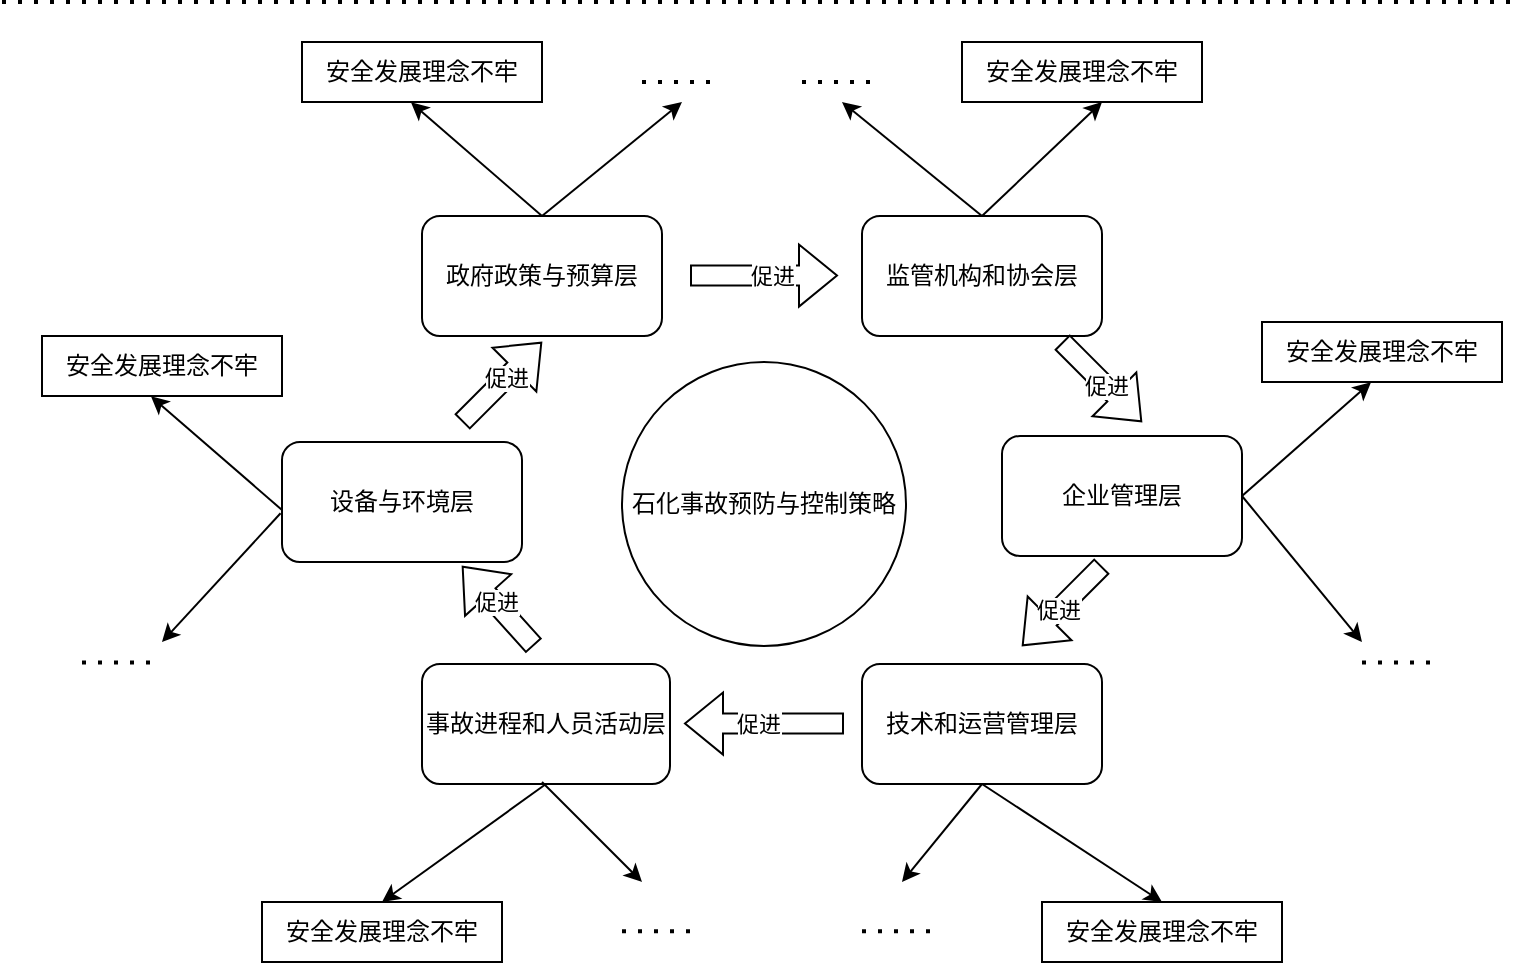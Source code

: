 <mxfile version="23.0.2" type="github">
  <diagram name="第 1 页" id="eRkECIUERSuDg0kpVoh2">
    <mxGraphModel dx="1562" dy="818" grid="1" gridSize="10" guides="1" tooltips="1" connect="1" arrows="1" fold="1" page="1" pageScale="1" pageWidth="827" pageHeight="1169" math="0" shadow="0">
      <root>
        <mxCell id="0" />
        <mxCell id="1" parent="0" />
        <mxCell id="d_Nnq1o87KY86yOEaXaV-1" value="石化事故预防与控制策略" style="ellipse;whiteSpace=wrap;html=1;aspect=fixed;" parent="1" vertex="1">
          <mxGeometry x="350" y="260" width="142" height="142" as="geometry" />
        </mxCell>
        <mxCell id="d_Nnq1o87KY86yOEaXaV-8" value="" style="shape=flexArrow;endArrow=block;html=1;rounded=0;strokeWidth=1;targetPerimeterSpacing=0;" parent="1" edge="1">
          <mxGeometry width="50" height="50" relative="1" as="geometry">
            <mxPoint x="384" y="216.76" as="sourcePoint" />
            <mxPoint x="458" y="216.76" as="targetPoint" />
            <Array as="points" />
          </mxGeometry>
        </mxCell>
        <mxCell id="d_Nnq1o87KY86yOEaXaV-9" value="促进" style="edgeLabel;html=1;align=center;verticalAlign=middle;resizable=0;points=[];" parent="d_Nnq1o87KY86yOEaXaV-8" vertex="1" connectable="0">
          <mxGeometry x="0.092" relative="1" as="geometry">
            <mxPoint as="offset" />
          </mxGeometry>
        </mxCell>
        <mxCell id="d_Nnq1o87KY86yOEaXaV-14" value="" style="shape=flexArrow;endArrow=block;html=1;rounded=0;strokeWidth=1;targetPerimeterSpacing=0;" parent="1" edge="1">
          <mxGeometry width="50" height="50" relative="1" as="geometry">
            <mxPoint x="461" y="440.76" as="sourcePoint" />
            <mxPoint x="381" y="440.76" as="targetPoint" />
            <Array as="points" />
          </mxGeometry>
        </mxCell>
        <mxCell id="d_Nnq1o87KY86yOEaXaV-15" value="促进" style="edgeLabel;html=1;align=center;verticalAlign=middle;resizable=0;points=[];" parent="d_Nnq1o87KY86yOEaXaV-14" vertex="1" connectable="0">
          <mxGeometry x="0.092" relative="1" as="geometry">
            <mxPoint as="offset" />
          </mxGeometry>
        </mxCell>
        <mxCell id="d_Nnq1o87KY86yOEaXaV-16" value="" style="shape=flexArrow;endArrow=block;html=1;rounded=0;strokeWidth=1;targetPerimeterSpacing=0;" parent="1" edge="1">
          <mxGeometry width="50" height="50" relative="1" as="geometry">
            <mxPoint x="306" y="402" as="sourcePoint" />
            <mxPoint x="270" y="362" as="targetPoint" />
            <Array as="points" />
          </mxGeometry>
        </mxCell>
        <mxCell id="d_Nnq1o87KY86yOEaXaV-17" value="促进" style="edgeLabel;html=1;align=center;verticalAlign=middle;resizable=0;points=[];" parent="d_Nnq1o87KY86yOEaXaV-16" vertex="1" connectable="0">
          <mxGeometry x="0.092" relative="1" as="geometry">
            <mxPoint as="offset" />
          </mxGeometry>
        </mxCell>
        <mxCell id="d_Nnq1o87KY86yOEaXaV-18" value="" style="shape=flexArrow;endArrow=block;html=1;rounded=0;strokeWidth=1;targetPerimeterSpacing=0;" parent="1" edge="1">
          <mxGeometry width="50" height="50" relative="1" as="geometry">
            <mxPoint x="270" y="290" as="sourcePoint" />
            <mxPoint x="310" y="250" as="targetPoint" />
            <Array as="points" />
          </mxGeometry>
        </mxCell>
        <mxCell id="d_Nnq1o87KY86yOEaXaV-19" value="促进" style="edgeLabel;html=1;align=center;verticalAlign=middle;resizable=0;points=[];" parent="d_Nnq1o87KY86yOEaXaV-18" vertex="1" connectable="0">
          <mxGeometry x="0.092" relative="1" as="geometry">
            <mxPoint as="offset" />
          </mxGeometry>
        </mxCell>
        <mxCell id="d_Nnq1o87KY86yOEaXaV-5" value="设备与环境层" style="rounded=1;whiteSpace=wrap;html=1;" parent="1" vertex="1">
          <mxGeometry x="180" y="300" width="120" height="60" as="geometry" />
        </mxCell>
        <mxCell id="d_Nnq1o87KY86yOEaXaV-6" value="企业管理层" style="rounded=1;whiteSpace=wrap;html=1;" parent="1" vertex="1">
          <mxGeometry x="540" y="297" width="120" height="60" as="geometry" />
        </mxCell>
        <mxCell id="d_Nnq1o87KY86yOEaXaV-2" value="政府政策与预算层" style="rounded=1;whiteSpace=wrap;html=1;" parent="1" vertex="1">
          <mxGeometry x="250" y="187" width="120" height="60" as="geometry" />
        </mxCell>
        <mxCell id="d_Nnq1o87KY86yOEaXaV-3" value="技术和运营管理层" style="rounded=1;whiteSpace=wrap;html=1;" parent="1" vertex="1">
          <mxGeometry x="470" y="411" width="120" height="60" as="geometry" />
        </mxCell>
        <mxCell id="d_Nnq1o87KY86yOEaXaV-4" value="事故进程和人员活动层" style="rounded=1;whiteSpace=wrap;html=1;" parent="1" vertex="1">
          <mxGeometry x="250" y="411" width="124" height="60" as="geometry" />
        </mxCell>
        <mxCell id="d_Nnq1o87KY86yOEaXaV-7" value="监管机构和协会层" style="rounded=1;whiteSpace=wrap;html=1;" parent="1" vertex="1">
          <mxGeometry x="470" y="187" width="120" height="60" as="geometry" />
        </mxCell>
        <mxCell id="d_Nnq1o87KY86yOEaXaV-20" value="" style="shape=flexArrow;endArrow=block;html=1;rounded=0;strokeWidth=1;targetPerimeterSpacing=0;" parent="1" edge="1">
          <mxGeometry width="50" height="50" relative="1" as="geometry">
            <mxPoint x="570" y="250" as="sourcePoint" />
            <mxPoint x="610" y="290" as="targetPoint" />
            <Array as="points" />
          </mxGeometry>
        </mxCell>
        <mxCell id="d_Nnq1o87KY86yOEaXaV-21" value="促进" style="edgeLabel;html=1;align=center;verticalAlign=middle;resizable=0;points=[];" parent="d_Nnq1o87KY86yOEaXaV-20" vertex="1" connectable="0">
          <mxGeometry x="0.092" relative="1" as="geometry">
            <mxPoint as="offset" />
          </mxGeometry>
        </mxCell>
        <mxCell id="d_Nnq1o87KY86yOEaXaV-22" value="" style="shape=flexArrow;endArrow=block;html=1;rounded=0;strokeWidth=1;targetPerimeterSpacing=0;" parent="1" edge="1">
          <mxGeometry width="50" height="50" relative="1" as="geometry">
            <mxPoint x="590" y="362" as="sourcePoint" />
            <mxPoint x="550" y="402" as="targetPoint" />
            <Array as="points" />
          </mxGeometry>
        </mxCell>
        <mxCell id="d_Nnq1o87KY86yOEaXaV-23" value="促进" style="edgeLabel;html=1;align=center;verticalAlign=middle;resizable=0;points=[];" parent="d_Nnq1o87KY86yOEaXaV-22" vertex="1" connectable="0">
          <mxGeometry x="0.092" relative="1" as="geometry">
            <mxPoint as="offset" />
          </mxGeometry>
        </mxCell>
        <mxCell id="d_Nnq1o87KY86yOEaXaV-25" value="安全发展理念不牢" style="rounded=0;whiteSpace=wrap;html=1;" parent="1" vertex="1">
          <mxGeometry x="190" y="100" width="120" height="30" as="geometry" />
        </mxCell>
        <mxCell id="d_Nnq1o87KY86yOEaXaV-26" value="" style="endArrow=classic;html=1;rounded=0;entryX=0.454;entryY=1.005;entryDx=0;entryDy=0;entryPerimeter=0;exitX=0.5;exitY=0;exitDx=0;exitDy=0;" parent="1" source="d_Nnq1o87KY86yOEaXaV-2" target="d_Nnq1o87KY86yOEaXaV-25" edge="1">
          <mxGeometry width="50" height="50" relative="1" as="geometry">
            <mxPoint x="200" y="210" as="sourcePoint" />
            <mxPoint x="250" y="160" as="targetPoint" />
          </mxGeometry>
        </mxCell>
        <mxCell id="d_Nnq1o87KY86yOEaXaV-27" value="" style="endArrow=classic;html=1;rounded=0;exitX=0.5;exitY=0;exitDx=0;exitDy=0;" parent="1" source="d_Nnq1o87KY86yOEaXaV-2" edge="1">
          <mxGeometry width="50" height="50" relative="1" as="geometry">
            <mxPoint x="320" y="180" as="sourcePoint" />
            <mxPoint x="380" y="130" as="targetPoint" />
          </mxGeometry>
        </mxCell>
        <mxCell id="d_Nnq1o87KY86yOEaXaV-30" value="" style="endArrow=classic;html=1;rounded=0;exitX=0.5;exitY=0;exitDx=0;exitDy=0;" parent="1" edge="1">
          <mxGeometry width="50" height="50" relative="1" as="geometry">
            <mxPoint x="530" y="187" as="sourcePoint" />
            <mxPoint x="590" y="130" as="targetPoint" />
          </mxGeometry>
        </mxCell>
        <mxCell id="d_Nnq1o87KY86yOEaXaV-35" value="安全发展理念不牢" style="rounded=0;whiteSpace=wrap;html=1;" parent="1" vertex="1">
          <mxGeometry x="60" y="247" width="120" height="30" as="geometry" />
        </mxCell>
        <mxCell id="d_Nnq1o87KY86yOEaXaV-36" value="" style="endArrow=classic;html=1;rounded=0;entryX=0.454;entryY=1.005;entryDx=0;entryDy=0;entryPerimeter=0;exitX=0.5;exitY=0;exitDx=0;exitDy=0;" parent="1" target="d_Nnq1o87KY86yOEaXaV-35" edge="1">
          <mxGeometry width="50" height="50" relative="1" as="geometry">
            <mxPoint x="180" y="334" as="sourcePoint" />
            <mxPoint x="120" y="307" as="targetPoint" />
          </mxGeometry>
        </mxCell>
        <mxCell id="d_Nnq1o87KY86yOEaXaV-37" value="安全发展理念不牢" style="rounded=0;whiteSpace=wrap;html=1;" parent="1" vertex="1">
          <mxGeometry x="170" y="530" width="120" height="30" as="geometry" />
        </mxCell>
        <mxCell id="d_Nnq1o87KY86yOEaXaV-38" value="" style="endArrow=classic;html=1;rounded=0;entryX=0.5;entryY=0;entryDx=0;entryDy=0;exitX=0.5;exitY=1;exitDx=0;exitDy=0;" parent="1" source="d_Nnq1o87KY86yOEaXaV-4" target="d_Nnq1o87KY86yOEaXaV-37" edge="1">
          <mxGeometry width="50" height="50" relative="1" as="geometry">
            <mxPoint x="250" y="457" as="sourcePoint" />
            <mxPoint x="190" y="430" as="targetPoint" />
          </mxGeometry>
        </mxCell>
        <mxCell id="d_Nnq1o87KY86yOEaXaV-39" value="安全发展理念不牢" style="rounded=0;whiteSpace=wrap;html=1;" parent="1" vertex="1">
          <mxGeometry x="560" y="530" width="120" height="30" as="geometry" />
        </mxCell>
        <mxCell id="d_Nnq1o87KY86yOEaXaV-40" value="" style="endArrow=classic;html=1;rounded=0;entryX=0.5;entryY=0;entryDx=0;entryDy=0;exitX=0.5;exitY=1;exitDx=0;exitDy=0;" parent="1" source="d_Nnq1o87KY86yOEaXaV-3" target="d_Nnq1o87KY86yOEaXaV-39" edge="1">
          <mxGeometry width="50" height="50" relative="1" as="geometry">
            <mxPoint x="580" y="577" as="sourcePoint" />
            <mxPoint x="520" y="550" as="targetPoint" />
          </mxGeometry>
        </mxCell>
        <mxCell id="d_Nnq1o87KY86yOEaXaV-41" value="安全发展理念不牢" style="rounded=0;whiteSpace=wrap;html=1;" parent="1" vertex="1">
          <mxGeometry x="670" y="240" width="120" height="30" as="geometry" />
        </mxCell>
        <mxCell id="d_Nnq1o87KY86yOEaXaV-42" value="" style="endArrow=classic;html=1;rounded=0;entryX=0.454;entryY=1.005;entryDx=0;entryDy=0;entryPerimeter=0;exitX=1;exitY=0.5;exitDx=0;exitDy=0;" parent="1" source="d_Nnq1o87KY86yOEaXaV-6" target="d_Nnq1o87KY86yOEaXaV-41" edge="1">
          <mxGeometry width="50" height="50" relative="1" as="geometry">
            <mxPoint x="780" y="337" as="sourcePoint" />
            <mxPoint x="720" y="310" as="targetPoint" />
          </mxGeometry>
        </mxCell>
        <mxCell id="d_Nnq1o87KY86yOEaXaV-43" value="安全发展理念不牢" style="rounded=0;whiteSpace=wrap;html=1;" parent="1" vertex="1">
          <mxGeometry x="520" y="100" width="120" height="30" as="geometry" />
        </mxCell>
        <mxCell id="d_Nnq1o87KY86yOEaXaV-45" value="" style="endArrow=classic;html=1;rounded=0;exitX=-0.006;exitY=0.594;exitDx=0;exitDy=0;exitPerimeter=0;" parent="1" source="d_Nnq1o87KY86yOEaXaV-5" edge="1">
          <mxGeometry width="50" height="50" relative="1" as="geometry">
            <mxPoint x="320" y="197" as="sourcePoint" />
            <mxPoint x="120" y="400" as="targetPoint" />
          </mxGeometry>
        </mxCell>
        <mxCell id="d_Nnq1o87KY86yOEaXaV-46" value="" style="endArrow=classic;html=1;rounded=0;exitX=1;exitY=0.5;exitDx=0;exitDy=0;" parent="1" source="d_Nnq1o87KY86yOEaXaV-6" edge="1">
          <mxGeometry width="50" height="50" relative="1" as="geometry">
            <mxPoint x="690" y="387" as="sourcePoint" />
            <mxPoint x="720" y="400" as="targetPoint" />
          </mxGeometry>
        </mxCell>
        <mxCell id="d_Nnq1o87KY86yOEaXaV-47" value="" style="endArrow=classic;html=1;rounded=0;" parent="1" edge="1">
          <mxGeometry width="50" height="50" relative="1" as="geometry">
            <mxPoint x="310" y="470" as="sourcePoint" />
            <mxPoint x="360" y="520" as="targetPoint" />
          </mxGeometry>
        </mxCell>
        <mxCell id="d_Nnq1o87KY86yOEaXaV-48" value="" style="endArrow=classic;html=1;rounded=0;exitX=0.5;exitY=1;exitDx=0;exitDy=0;" parent="1" source="d_Nnq1o87KY86yOEaXaV-3" edge="1">
          <mxGeometry width="50" height="50" relative="1" as="geometry">
            <mxPoint x="470" y="490" as="sourcePoint" />
            <mxPoint x="490" y="520" as="targetPoint" />
          </mxGeometry>
        </mxCell>
        <mxCell id="d_Nnq1o87KY86yOEaXaV-49" value="" style="endArrow=none;dashed=1;html=1;dashPattern=1 3;strokeWidth=2;rounded=0;" parent="1" edge="1">
          <mxGeometry width="50" height="50" relative="1" as="geometry">
            <mxPoint x="80" y="410.31" as="sourcePoint" />
            <mxPoint x="120" y="410.31" as="targetPoint" />
          </mxGeometry>
        </mxCell>
        <mxCell id="d_Nnq1o87KY86yOEaXaV-50" value="" style="endArrow=none;dashed=1;html=1;dashPattern=1 3;strokeWidth=2;rounded=0;" parent="1" edge="1">
          <mxGeometry width="50" height="50" relative="1" as="geometry">
            <mxPoint x="350" y="544.66" as="sourcePoint" />
            <mxPoint x="390" y="544.66" as="targetPoint" />
          </mxGeometry>
        </mxCell>
        <mxCell id="d_Nnq1o87KY86yOEaXaV-51" value="" style="endArrow=none;dashed=1;html=1;dashPattern=1 3;strokeWidth=2;rounded=0;" parent="1" edge="1">
          <mxGeometry width="50" height="50" relative="1" as="geometry">
            <mxPoint x="470" y="544.66" as="sourcePoint" />
            <mxPoint x="510" y="544.66" as="targetPoint" />
          </mxGeometry>
        </mxCell>
        <mxCell id="d_Nnq1o87KY86yOEaXaV-52" value="" style="endArrow=none;dashed=1;html=1;dashPattern=1 3;strokeWidth=2;rounded=0;" parent="1" edge="1">
          <mxGeometry width="50" height="50" relative="1" as="geometry">
            <mxPoint x="720" y="410.31" as="sourcePoint" />
            <mxPoint x="760" y="410.31" as="targetPoint" />
          </mxGeometry>
        </mxCell>
        <mxCell id="d_Nnq1o87KY86yOEaXaV-53" value="" style="endArrow=none;dashed=1;html=1;dashPattern=1 3;strokeWidth=2;rounded=0;" parent="1" edge="1">
          <mxGeometry width="50" height="50" relative="1" as="geometry">
            <mxPoint x="440" y="120" as="sourcePoint" />
            <mxPoint x="480" y="120" as="targetPoint" />
          </mxGeometry>
        </mxCell>
        <mxCell id="d_Nnq1o87KY86yOEaXaV-54" value="" style="endArrow=classic;html=1;rounded=0;exitX=0.5;exitY=0;exitDx=0;exitDy=0;" parent="1" source="d_Nnq1o87KY86yOEaXaV-7" edge="1">
          <mxGeometry width="50" height="50" relative="1" as="geometry">
            <mxPoint x="320" y="197" as="sourcePoint" />
            <mxPoint x="460" y="130" as="targetPoint" />
          </mxGeometry>
        </mxCell>
        <mxCell id="d_Nnq1o87KY86yOEaXaV-55" value="" style="endArrow=none;dashed=1;html=1;dashPattern=1 3;strokeWidth=2;rounded=0;" parent="1" edge="1">
          <mxGeometry width="50" height="50" relative="1" as="geometry">
            <mxPoint x="360" y="120" as="sourcePoint" />
            <mxPoint x="400" y="120" as="targetPoint" />
          </mxGeometry>
        </mxCell>
        <mxCell id="5VptbhPxIBdHozohv7sS-1" value="" style="endArrow=none;dashed=1;html=1;dashPattern=1 3;strokeWidth=2;rounded=0;" edge="1" parent="1">
          <mxGeometry width="50" height="50" relative="1" as="geometry">
            <mxPoint x="40" y="80" as="sourcePoint" />
            <mxPoint x="800" y="80" as="targetPoint" />
          </mxGeometry>
        </mxCell>
      </root>
    </mxGraphModel>
  </diagram>
</mxfile>
